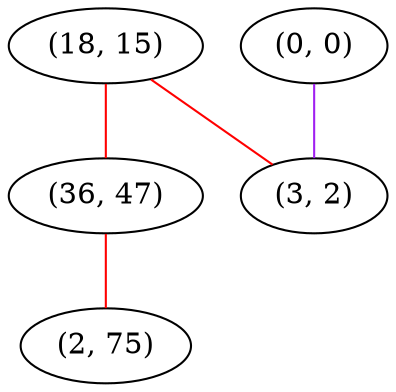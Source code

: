 graph "" {
"(18, 15)";
"(36, 47)";
"(0, 0)";
"(2, 75)";
"(3, 2)";
"(18, 15)" -- "(36, 47)"  [color=red, key=0, weight=1];
"(18, 15)" -- "(3, 2)"  [color=red, key=0, weight=1];
"(36, 47)" -- "(2, 75)"  [color=red, key=0, weight=1];
"(0, 0)" -- "(3, 2)"  [color=purple, key=0, weight=4];
}
